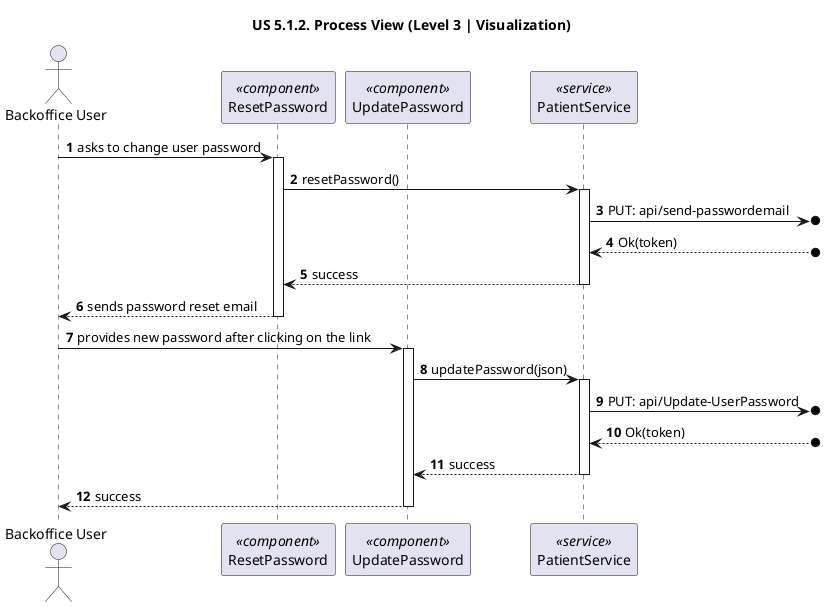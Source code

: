 @startuml
'https://plantuml.com/sequence-diagram

title "US 5.1.2. Process View (Level 3 | Visualization)"

autonumber
actor "Backoffice User" as USER
participant "ResetPassword" as UPP <<component>>
participant "UpdatePassword" as UPP2 <<component>>
participant "PatientService" as PS <<service>>

USER -> UPP : asks to change user password
activate UPP

UPP -> PS : resetPassword()
activate PS

PS ->o] : PUT: api/send-passwordemail

PS <--o] : Ok(token)

PS --> UPP: success
deactivate PS

UPP --> USER: sends password reset email
deactivate UPP

USER -> UPP2 : provides new password after clicking on the link
activate UPP2

UPP2 -> PS : updatePassword(json)
activate PS

PS ->o] : PUT: api/Update-UserPassword

PS <--o] : Ok(token)

PS --> UPP2: success
deactivate PS

UPP2 --> USER: success
deactivate UPP2

@enduml